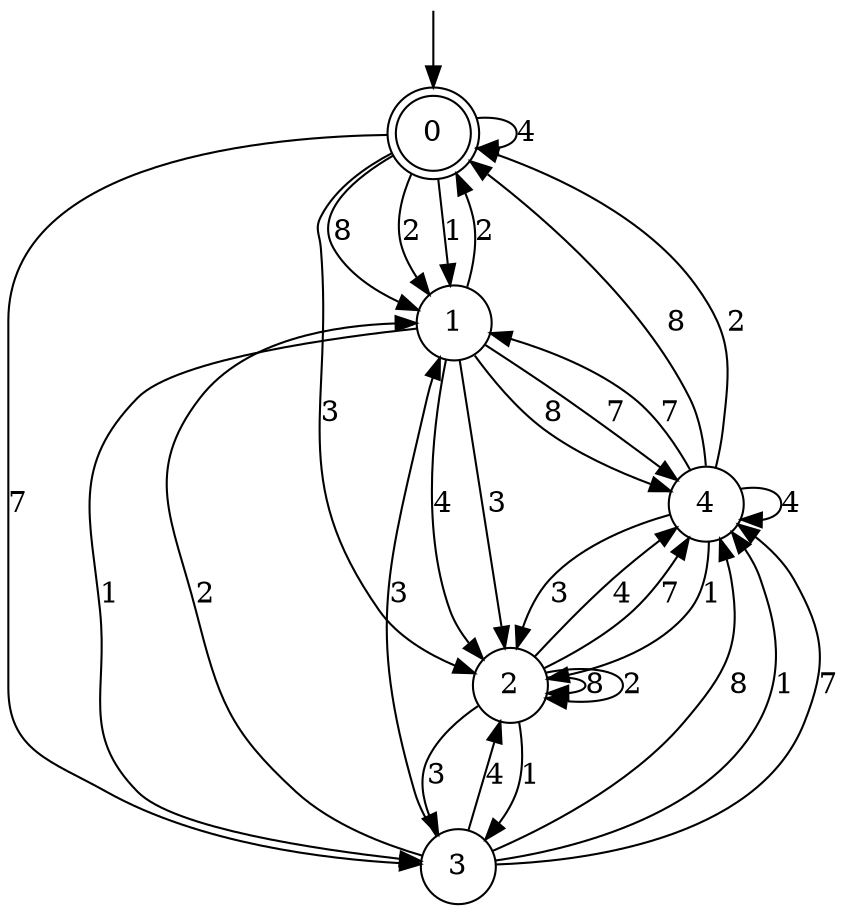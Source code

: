 digraph g {

	s0 [shape="doublecircle" label="0"];
	s1 [shape="circle" label="1"];
	s2 [shape="circle" label="2"];
	s3 [shape="circle" label="3"];
	s4 [shape="circle" label="4"];
	s0 -> s1 [label="8"];
	s0 -> s1 [label="2"];
	s0 -> s0 [label="4"];
	s0 -> s1 [label="1"];
	s0 -> s2 [label="3"];
	s0 -> s3 [label="7"];
	s1 -> s4 [label="8"];
	s1 -> s0 [label="2"];
	s1 -> s2 [label="4"];
	s1 -> s3 [label="1"];
	s1 -> s2 [label="3"];
	s1 -> s4 [label="7"];
	s2 -> s2 [label="8"];
	s2 -> s2 [label="2"];
	s2 -> s4 [label="4"];
	s2 -> s3 [label="1"];
	s2 -> s3 [label="3"];
	s2 -> s4 [label="7"];
	s3 -> s4 [label="8"];
	s3 -> s1 [label="2"];
	s3 -> s2 [label="4"];
	s3 -> s4 [label="1"];
	s3 -> s1 [label="3"];
	s3 -> s4 [label="7"];
	s4 -> s0 [label="8"];
	s4 -> s0 [label="2"];
	s4 -> s4 [label="4"];
	s4 -> s2 [label="1"];
	s4 -> s2 [label="3"];
	s4 -> s1 [label="7"];

__start0 [label="" shape="none" width="0" height="0"];
__start0 -> s0;

}
